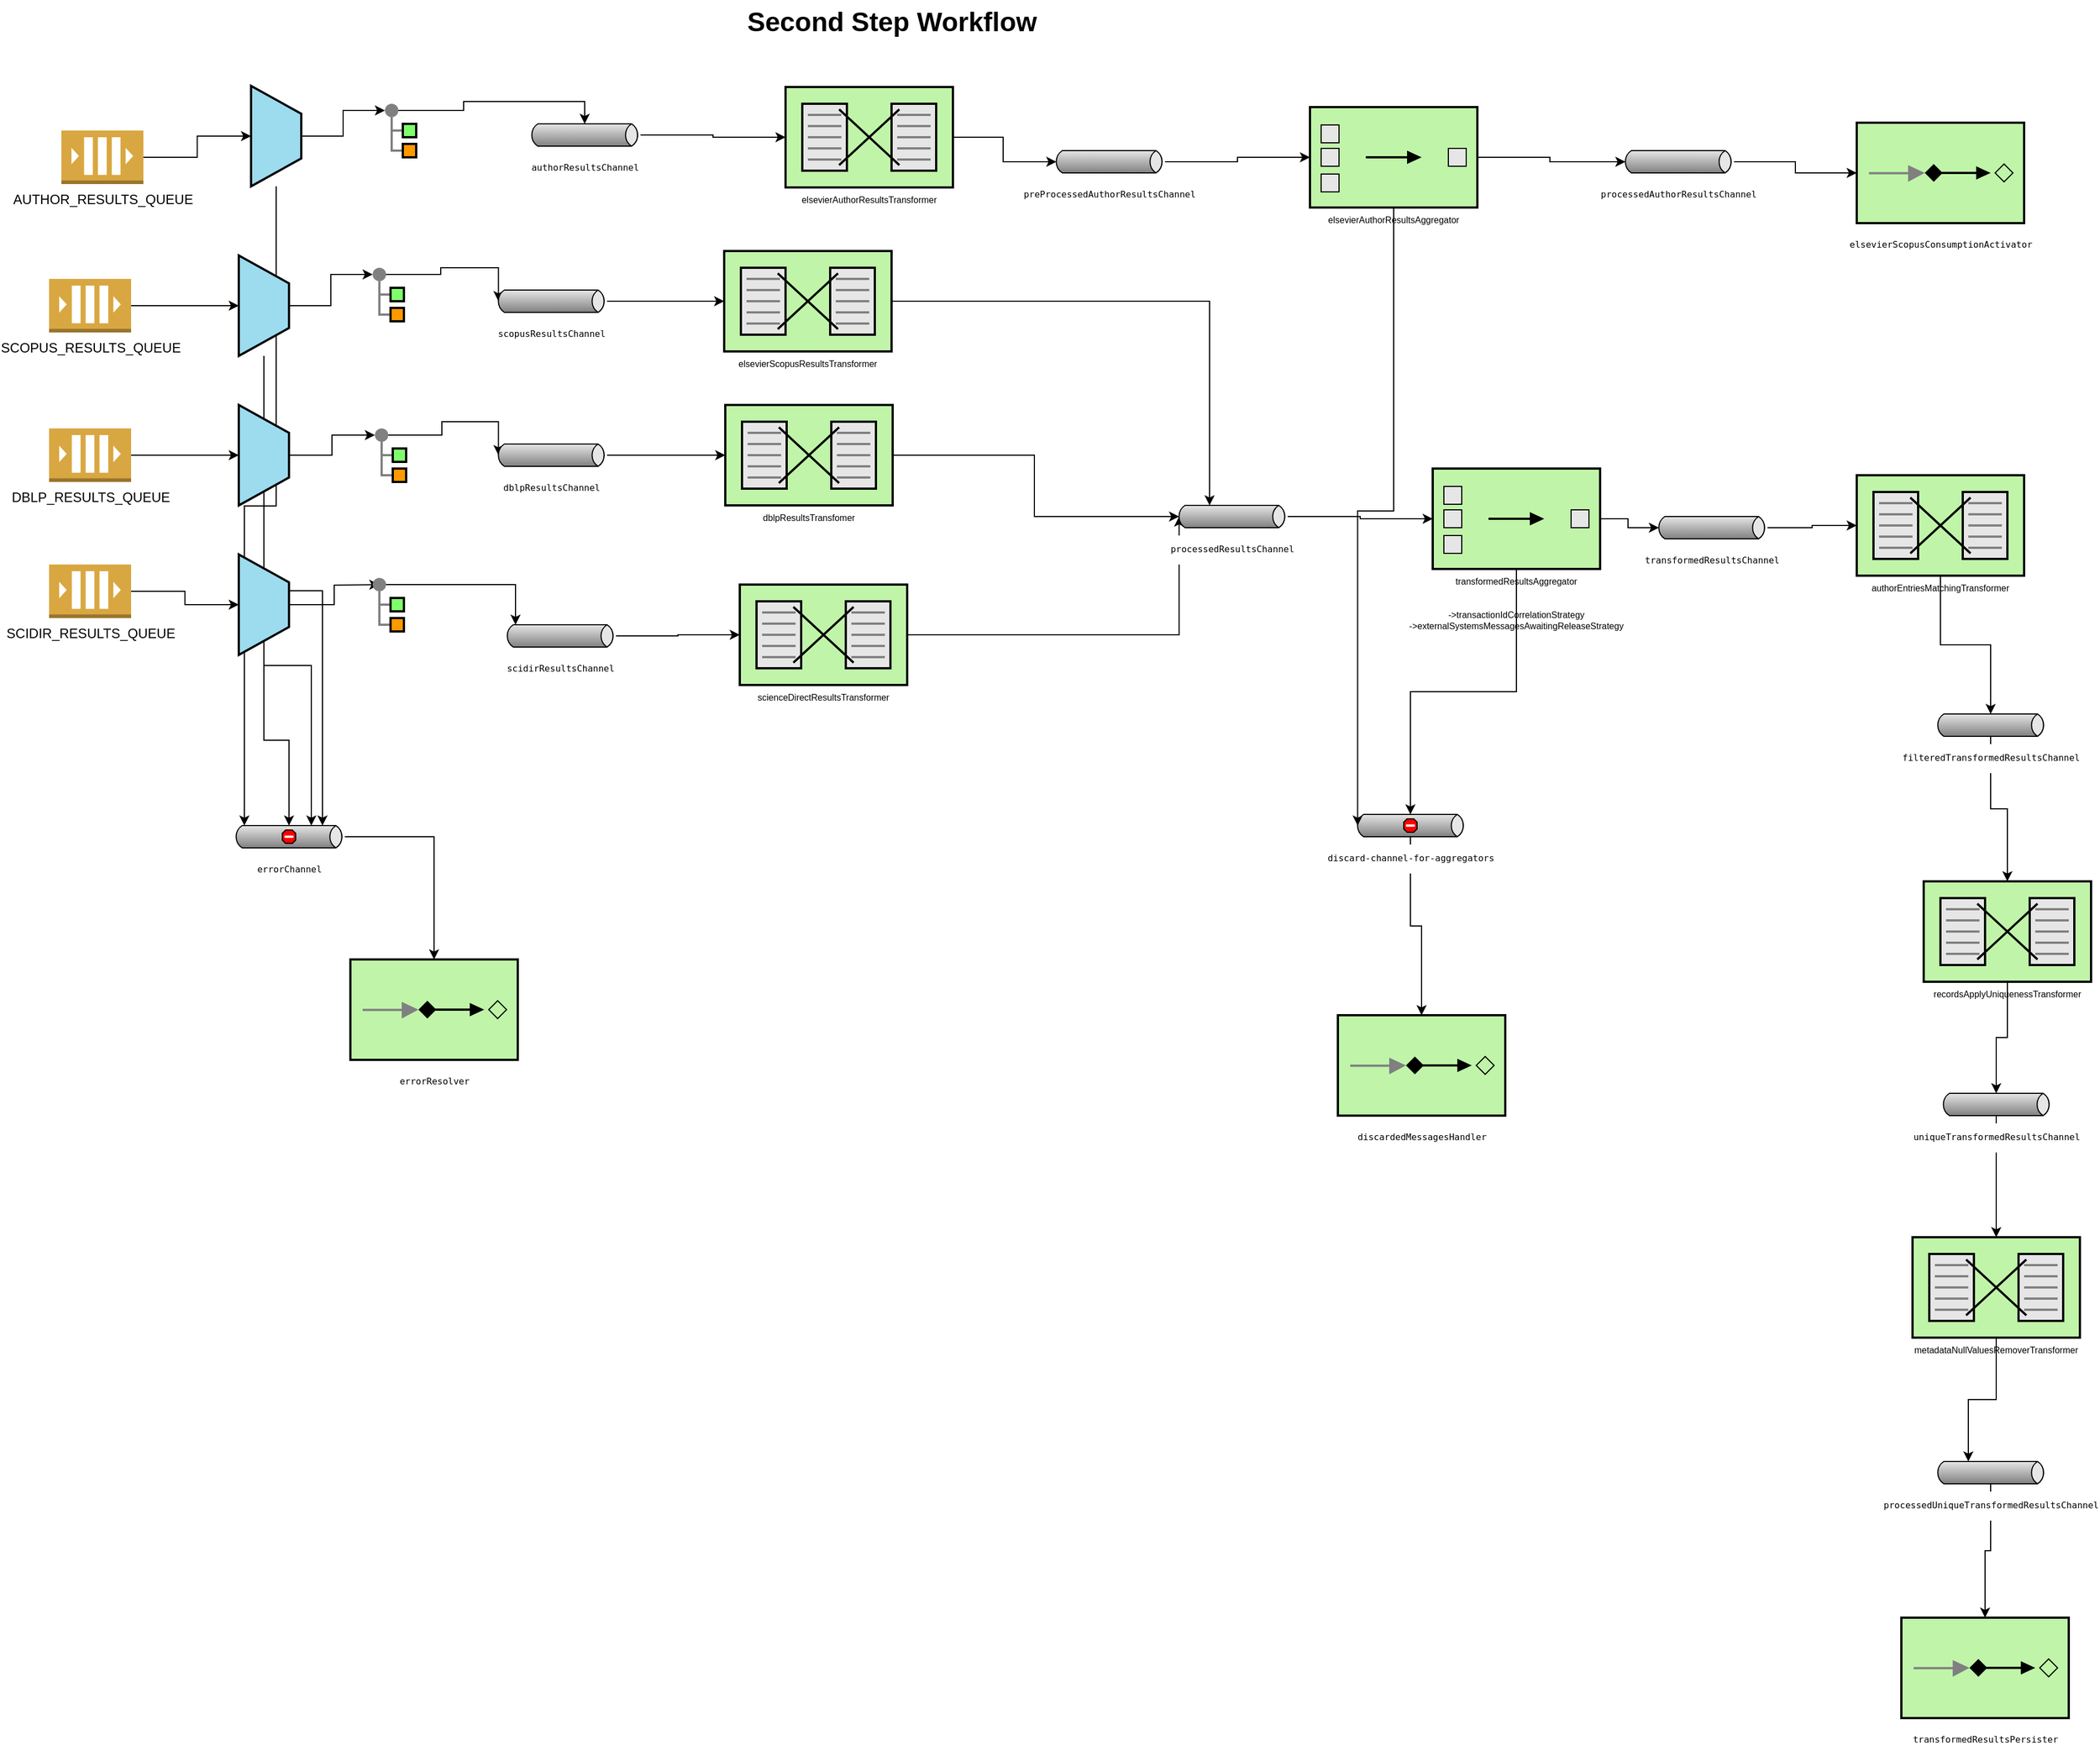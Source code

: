 <mxfile version="10.6.7" type="device"><diagram name="Page-1" id="74b105a0-9070-1c63-61bc-23e55f88626e"><mxGraphModel dx="1695" dy="874" grid="1" gridSize="10" guides="1" tooltips="1" connect="1" arrows="1" fold="1" page="1" pageScale="1.5" pageWidth="1169" pageHeight="826" background="none" math="0" shadow="0"><root><mxCell id="0" style=";html=1;"/><mxCell id="1" style=";html=1;" parent="0"/><mxCell id="10b056a9c633e61c-30" value="Second Step Workflow" style="text;strokeColor=none;fillColor=none;html=1;fontSize=24;fontStyle=1;verticalAlign=middle;align=center;" parent="1" vertex="1"><mxGeometry x="80" y="40" width="1590" height="40" as="geometry"/></mxCell><mxCell id="qBpe3CNEXek_Y6fO5fcQ-33" style="edgeStyle=orthogonalEdgeStyle;rounded=0;orthogonalLoop=1;jettySize=auto;html=1;entryX=0;entryY=0.5;entryDx=0;entryDy=0;entryPerimeter=0;" parent="1" source="qBpe3CNEXek_Y6fO5fcQ-1" target="qBpe3CNEXek_Y6fO5fcQ-5" edge="1"><mxGeometry relative="1" as="geometry"/></mxCell><mxCell id="qBpe3CNEXek_Y6fO5fcQ-1" value="AUTHOR_RESULTS_QUEUE" style="outlineConnect=0;dashed=0;verticalLabelPosition=bottom;verticalAlign=top;align=center;html=1;shape=mxgraph.aws3.queue;fillColor=#D9A741;gradientColor=none;" parent="1" vertex="1"><mxGeometry x="131" y="157" width="73.5" height="48" as="geometry"/></mxCell><mxCell id="qBpe3CNEXek_Y6fO5fcQ-36" style="edgeStyle=orthogonalEdgeStyle;rounded=0;orthogonalLoop=1;jettySize=auto;html=1;entryX=0;entryY=0.5;entryDx=0;entryDy=0;entryPerimeter=0;" parent="1" source="qBpe3CNEXek_Y6fO5fcQ-2" target="qBpe3CNEXek_Y6fO5fcQ-6" edge="1"><mxGeometry relative="1" as="geometry"/></mxCell><mxCell id="qBpe3CNEXek_Y6fO5fcQ-2" value="SCOPUS_RESULTS_QUEUE" style="outlineConnect=0;dashed=0;verticalLabelPosition=bottom;verticalAlign=top;align=center;html=1;shape=mxgraph.aws3.queue;fillColor=#D9A741;gradientColor=none;" parent="1" vertex="1"><mxGeometry x="120" y="290" width="73.5" height="48" as="geometry"/></mxCell><mxCell id="qBpe3CNEXek_Y6fO5fcQ-39" style="edgeStyle=orthogonalEdgeStyle;rounded=0;orthogonalLoop=1;jettySize=auto;html=1;" parent="1" source="qBpe3CNEXek_Y6fO5fcQ-3" target="qBpe3CNEXek_Y6fO5fcQ-7" edge="1"><mxGeometry relative="1" as="geometry"/></mxCell><mxCell id="qBpe3CNEXek_Y6fO5fcQ-3" value="DBLP_RESULTS_QUEUE" style="outlineConnect=0;dashed=0;verticalLabelPosition=bottom;verticalAlign=top;align=center;html=1;shape=mxgraph.aws3.queue;fillColor=#D9A741;gradientColor=none;" parent="1" vertex="1"><mxGeometry x="120" y="424" width="73.5" height="48" as="geometry"/></mxCell><mxCell id="qBpe3CNEXek_Y6fO5fcQ-42" style="edgeStyle=orthogonalEdgeStyle;rounded=0;orthogonalLoop=1;jettySize=auto;html=1;entryX=0;entryY=0.5;entryDx=0;entryDy=0;entryPerimeter=0;" parent="1" source="qBpe3CNEXek_Y6fO5fcQ-4" target="qBpe3CNEXek_Y6fO5fcQ-8" edge="1"><mxGeometry relative="1" as="geometry"/></mxCell><mxCell id="qBpe3CNEXek_Y6fO5fcQ-4" value="SCIDIR_RESULTS_QUEUE" style="outlineConnect=0;dashed=0;verticalLabelPosition=bottom;verticalAlign=top;align=center;html=1;shape=mxgraph.aws3.queue;fillColor=#D9A741;gradientColor=none;" parent="1" vertex="1"><mxGeometry x="120" y="546" width="73.5" height="48" as="geometry"/></mxCell><mxCell id="qBpe3CNEXek_Y6fO5fcQ-34" style="edgeStyle=orthogonalEdgeStyle;rounded=0;orthogonalLoop=1;jettySize=auto;html=1;entryX=0;entryY=0.5;entryDx=0;entryDy=0;" parent="1" source="qBpe3CNEXek_Y6fO5fcQ-5" target="qBpe3CNEXek_Y6fO5fcQ-11" edge="1"><mxGeometry relative="1" as="geometry"/></mxCell><mxCell id="qBpe3CNEXek_Y6fO5fcQ-97" style="edgeStyle=orthogonalEdgeStyle;rounded=0;orthogonalLoop=1;jettySize=auto;html=1;entryX=0;entryY=0;entryDx=10;entryDy=0;entryPerimeter=0;" parent="1" source="qBpe3CNEXek_Y6fO5fcQ-5" target="qBpe3CNEXek_Y6fO5fcQ-92" edge="1"><mxGeometry relative="1" as="geometry"/></mxCell><mxCell id="qBpe3CNEXek_Y6fO5fcQ-5" value="" style="strokeWidth=2;outlineConnect=0;strokeColor=#000000;dashed=0;align=center;html=1;fontSize=8;shape=mxgraph.eip.channel_adapter;fillColor=#9ddbef;" parent="1" vertex="1"><mxGeometry x="301" y="117" width="45" height="90" as="geometry"/></mxCell><mxCell id="qBpe3CNEXek_Y6fO5fcQ-37" style="edgeStyle=orthogonalEdgeStyle;rounded=0;orthogonalLoop=1;jettySize=auto;html=1;entryX=0;entryY=0.5;entryDx=0;entryDy=0;" parent="1" source="qBpe3CNEXek_Y6fO5fcQ-6" target="qBpe3CNEXek_Y6fO5fcQ-16" edge="1"><mxGeometry relative="1" as="geometry"/></mxCell><mxCell id="qBpe3CNEXek_Y6fO5fcQ-96" style="edgeStyle=orthogonalEdgeStyle;rounded=0;orthogonalLoop=1;jettySize=auto;html=1;entryX=0;entryY=0;entryDx=80;entryDy=0;entryPerimeter=0;" parent="1" source="qBpe3CNEXek_Y6fO5fcQ-6" target="qBpe3CNEXek_Y6fO5fcQ-92" edge="1"><mxGeometry relative="1" as="geometry"/></mxCell><mxCell id="qBpe3CNEXek_Y6fO5fcQ-6" value="" style="strokeWidth=2;outlineConnect=0;strokeColor=#000000;dashed=0;align=center;html=1;fontSize=8;shape=mxgraph.eip.channel_adapter;fillColor=#9ddbef;" parent="1" vertex="1"><mxGeometry x="290" y="269" width="45" height="90" as="geometry"/></mxCell><mxCell id="qBpe3CNEXek_Y6fO5fcQ-40" style="edgeStyle=orthogonalEdgeStyle;rounded=0;orthogonalLoop=1;jettySize=auto;html=1;entryX=0;entryY=0.5;entryDx=0;entryDy=0;" parent="1" source="qBpe3CNEXek_Y6fO5fcQ-7" target="qBpe3CNEXek_Y6fO5fcQ-21" edge="1"><mxGeometry relative="1" as="geometry"/></mxCell><mxCell id="qBpe3CNEXek_Y6fO5fcQ-95" style="edgeStyle=orthogonalEdgeStyle;rounded=0;orthogonalLoop=1;jettySize=auto;html=1;entryX=0;entryY=0;entryDx=70;entryDy=0;entryPerimeter=0;" parent="1" source="qBpe3CNEXek_Y6fO5fcQ-7" target="qBpe3CNEXek_Y6fO5fcQ-92" edge="1"><mxGeometry relative="1" as="geometry"/></mxCell><mxCell id="qBpe3CNEXek_Y6fO5fcQ-7" value="" style="strokeWidth=2;outlineConnect=0;strokeColor=#000000;dashed=0;align=center;html=1;fontSize=8;shape=mxgraph.eip.channel_adapter;fillColor=#9ddbef;" parent="1" vertex="1"><mxGeometry x="290" y="403" width="45" height="90" as="geometry"/></mxCell><mxCell id="qBpe3CNEXek_Y6fO5fcQ-43" style="edgeStyle=orthogonalEdgeStyle;rounded=0;orthogonalLoop=1;jettySize=auto;html=1;" parent="1" source="qBpe3CNEXek_Y6fO5fcQ-8" edge="1"><mxGeometry relative="1" as="geometry"><mxPoint x="416" y="564" as="targetPoint"/></mxGeometry></mxCell><mxCell id="qBpe3CNEXek_Y6fO5fcQ-93" style="edgeStyle=orthogonalEdgeStyle;rounded=0;orthogonalLoop=1;jettySize=auto;html=1;entryX=0;entryY=0;entryDx=50;entryDy=0;entryPerimeter=0;" parent="1" source="qBpe3CNEXek_Y6fO5fcQ-8" target="qBpe3CNEXek_Y6fO5fcQ-92" edge="1"><mxGeometry relative="1" as="geometry"/></mxCell><mxCell id="qBpe3CNEXek_Y6fO5fcQ-8" value="" style="strokeWidth=2;outlineConnect=0;strokeColor=#000000;dashed=0;align=center;html=1;fontSize=8;shape=mxgraph.eip.channel_adapter;fillColor=#9ddbef;" parent="1" vertex="1"><mxGeometry x="290" y="537" width="45" height="90" as="geometry"/></mxCell><mxCell id="qBpe3CNEXek_Y6fO5fcQ-9" value="" style="edgeStyle=orthogonalEdgeStyle;rounded=0;exitX=0;exitY=0.5;endArrow=none;dashed=0;html=1;strokeColor=#808080;strokeWidth=2;" parent="1" source="qBpe3CNEXek_Y6fO5fcQ-12" target="qBpe3CNEXek_Y6fO5fcQ-11" edge="1"><mxGeometry relative="1" as="geometry"/></mxCell><mxCell id="qBpe3CNEXek_Y6fO5fcQ-10" value="" style="edgeStyle=orthogonalEdgeStyle;rounded=0;exitX=0;exitY=0.5;endArrow=none;dashed=0;html=1;strokeColor=#808080;strokeWidth=2;" parent="1" source="qBpe3CNEXek_Y6fO5fcQ-13" target="qBpe3CNEXek_Y6fO5fcQ-11" edge="1"><mxGeometry relative="1" as="geometry"/></mxCell><mxCell id="qBpe3CNEXek_Y6fO5fcQ-81" style="edgeStyle=orthogonalEdgeStyle;rounded=0;orthogonalLoop=1;jettySize=auto;html=1;" parent="1" source="qBpe3CNEXek_Y6fO5fcQ-11" target="qBpe3CNEXek_Y6fO5fcQ-80" edge="1"><mxGeometry relative="1" as="geometry"/></mxCell><mxCell id="qBpe3CNEXek_Y6fO5fcQ-11" value="" style="strokeWidth=2;dashed=0;align=center;fontSize=8;shape=ellipse;fillColor=#808080;strokeColor=none;" parent="1" vertex="1"><mxGeometry x="421" y="133" width="12" height="12" as="geometry"/></mxCell><mxCell id="qBpe3CNEXek_Y6fO5fcQ-12" value="" style="strokeWidth=2;dashed=0;align=center;fontSize=8;shape=rect;fillColor=#80FF6C;strokeColor=#000000;fontStyle=1;" parent="1" vertex="1"><mxGeometry x="437" y="151" width="12" height="12" as="geometry"/></mxCell><mxCell id="qBpe3CNEXek_Y6fO5fcQ-13" value="" style="strokeWidth=2;dashed=0;align=center;fontSize=8;shape=rect;fillColor=#ff9900;strokeColor=#000000;fontStyle=1;" parent="1" vertex="1"><mxGeometry x="437" y="169" width="12" height="12" as="geometry"/></mxCell><mxCell id="qBpe3CNEXek_Y6fO5fcQ-14" value="" style="edgeStyle=orthogonalEdgeStyle;rounded=0;exitX=0;exitY=0.5;endArrow=none;dashed=0;html=1;strokeColor=#808080;strokeWidth=2;" parent="1" source="qBpe3CNEXek_Y6fO5fcQ-17" target="qBpe3CNEXek_Y6fO5fcQ-16" edge="1"><mxGeometry relative="1" as="geometry"/></mxCell><mxCell id="qBpe3CNEXek_Y6fO5fcQ-15" value="" style="edgeStyle=orthogonalEdgeStyle;rounded=0;exitX=0;exitY=0.5;endArrow=none;dashed=0;html=1;strokeColor=#808080;strokeWidth=2;" parent="1" source="qBpe3CNEXek_Y6fO5fcQ-18" target="qBpe3CNEXek_Y6fO5fcQ-16" edge="1"><mxGeometry relative="1" as="geometry"/></mxCell><mxCell id="qBpe3CNEXek_Y6fO5fcQ-38" style="edgeStyle=orthogonalEdgeStyle;rounded=0;orthogonalLoop=1;jettySize=auto;html=1;entryX=0;entryY=0.5;entryDx=2.7;entryDy=0;entryPerimeter=0;" parent="1" source="qBpe3CNEXek_Y6fO5fcQ-16" target="qBpe3CNEXek_Y6fO5fcQ-30" edge="1"><mxGeometry relative="1" as="geometry"/></mxCell><mxCell id="qBpe3CNEXek_Y6fO5fcQ-16" value="" style="strokeWidth=2;dashed=0;align=center;fontSize=8;shape=ellipse;fillColor=#808080;strokeColor=none;" parent="1" vertex="1"><mxGeometry x="410" y="280" width="12" height="12" as="geometry"/></mxCell><mxCell id="qBpe3CNEXek_Y6fO5fcQ-17" value="" style="strokeWidth=2;dashed=0;align=center;fontSize=8;shape=rect;fillColor=#80FF6C;strokeColor=#000000;fontStyle=1;" parent="1" vertex="1"><mxGeometry x="426" y="298" width="12" height="12" as="geometry"/></mxCell><mxCell id="qBpe3CNEXek_Y6fO5fcQ-18" value="" style="strokeWidth=2;dashed=0;align=center;fontSize=8;shape=rect;fillColor=#ff9900;strokeColor=#000000;fontStyle=1;" parent="1" vertex="1"><mxGeometry x="426" y="316" width="12" height="12" as="geometry"/></mxCell><mxCell id="qBpe3CNEXek_Y6fO5fcQ-19" value="" style="edgeStyle=orthogonalEdgeStyle;rounded=0;exitX=0;exitY=0.5;endArrow=none;dashed=0;html=1;strokeColor=#808080;strokeWidth=2;" parent="1" source="qBpe3CNEXek_Y6fO5fcQ-22" target="qBpe3CNEXek_Y6fO5fcQ-21" edge="1"><mxGeometry relative="1" as="geometry"/></mxCell><mxCell id="qBpe3CNEXek_Y6fO5fcQ-20" value="" style="edgeStyle=orthogonalEdgeStyle;rounded=0;exitX=0;exitY=0.5;endArrow=none;dashed=0;html=1;strokeColor=#808080;strokeWidth=2;" parent="1" source="qBpe3CNEXek_Y6fO5fcQ-23" target="qBpe3CNEXek_Y6fO5fcQ-21" edge="1"><mxGeometry relative="1" as="geometry"/></mxCell><mxCell id="qBpe3CNEXek_Y6fO5fcQ-41" style="edgeStyle=orthogonalEdgeStyle;rounded=0;orthogonalLoop=1;jettySize=auto;html=1;entryX=0;entryY=0.5;entryDx=2.7;entryDy=0;entryPerimeter=0;" parent="1" source="qBpe3CNEXek_Y6fO5fcQ-21" target="qBpe3CNEXek_Y6fO5fcQ-31" edge="1"><mxGeometry relative="1" as="geometry"/></mxCell><mxCell id="qBpe3CNEXek_Y6fO5fcQ-21" value="" style="strokeWidth=2;dashed=0;align=center;fontSize=8;shape=ellipse;fillColor=#808080;strokeColor=none;" parent="1" vertex="1"><mxGeometry x="412" y="424" width="12" height="12" as="geometry"/></mxCell><mxCell id="qBpe3CNEXek_Y6fO5fcQ-22" value="" style="strokeWidth=2;dashed=0;align=center;fontSize=8;shape=rect;fillColor=#80FF6C;strokeColor=#000000;fontStyle=1;" parent="1" vertex="1"><mxGeometry x="428" y="442" width="12" height="12" as="geometry"/></mxCell><mxCell id="qBpe3CNEXek_Y6fO5fcQ-23" value="" style="strokeWidth=2;dashed=0;align=center;fontSize=8;shape=rect;fillColor=#ff9900;strokeColor=#000000;fontStyle=1;" parent="1" vertex="1"><mxGeometry x="428" y="460" width="12" height="12" as="geometry"/></mxCell><mxCell id="qBpe3CNEXek_Y6fO5fcQ-24" value="" style="edgeStyle=orthogonalEdgeStyle;rounded=0;exitX=0;exitY=0.5;endArrow=none;dashed=0;html=1;strokeColor=#808080;strokeWidth=2;" parent="1" source="qBpe3CNEXek_Y6fO5fcQ-27" target="qBpe3CNEXek_Y6fO5fcQ-26" edge="1"><mxGeometry relative="1" as="geometry"/></mxCell><mxCell id="qBpe3CNEXek_Y6fO5fcQ-25" value="" style="edgeStyle=orthogonalEdgeStyle;rounded=0;exitX=0;exitY=0.5;endArrow=none;dashed=0;html=1;strokeColor=#808080;strokeWidth=2;" parent="1" source="qBpe3CNEXek_Y6fO5fcQ-28" target="qBpe3CNEXek_Y6fO5fcQ-26" edge="1"><mxGeometry relative="1" as="geometry"/></mxCell><mxCell id="qBpe3CNEXek_Y6fO5fcQ-44" style="edgeStyle=orthogonalEdgeStyle;rounded=0;orthogonalLoop=1;jettySize=auto;html=1;entryX=0;entryY=0;entryDx=10;entryDy=0;entryPerimeter=0;" parent="1" source="qBpe3CNEXek_Y6fO5fcQ-26" target="qBpe3CNEXek_Y6fO5fcQ-29" edge="1"><mxGeometry relative="1" as="geometry"><mxPoint x="520" y="620" as="targetPoint"/></mxGeometry></mxCell><mxCell id="qBpe3CNEXek_Y6fO5fcQ-26" value="" style="strokeWidth=2;dashed=0;align=center;fontSize=8;shape=ellipse;fillColor=#808080;strokeColor=none;" parent="1" vertex="1"><mxGeometry x="410" y="558" width="12" height="12" as="geometry"/></mxCell><mxCell id="qBpe3CNEXek_Y6fO5fcQ-27" value="" style="strokeWidth=2;dashed=0;align=center;fontSize=8;shape=rect;fillColor=#80FF6C;strokeColor=#000000;fontStyle=1;" parent="1" vertex="1"><mxGeometry x="426" y="576" width="12" height="12" as="geometry"/></mxCell><mxCell id="qBpe3CNEXek_Y6fO5fcQ-28" value="" style="strokeWidth=2;dashed=0;align=center;fontSize=8;shape=rect;fillColor=#ff9900;strokeColor=#000000;fontStyle=1;" parent="1" vertex="1"><mxGeometry x="426" y="594" width="12" height="12" as="geometry"/></mxCell><mxCell id="qBpe3CNEXek_Y6fO5fcQ-47" style="edgeStyle=orthogonalEdgeStyle;rounded=0;orthogonalLoop=1;jettySize=auto;html=1;entryX=0;entryY=0.5;entryDx=0;entryDy=0;entryPerimeter=0;" parent="1" source="qBpe3CNEXek_Y6fO5fcQ-29" target="qBpe3CNEXek_Y6fO5fcQ-45" edge="1"><mxGeometry relative="1" as="geometry"/></mxCell><mxCell id="qBpe3CNEXek_Y6fO5fcQ-29" value="&lt;pre&gt;&lt;span&gt;scidirResultsChannel&lt;/span&gt;&lt;/pre&gt;" style="strokeWidth=1;outlineConnect=0;strokeColor=#000000;dashed=0;align=center;html=1;fontSize=8;shape=mxgraph.eip.messageChannel;verticalLabelPosition=bottom;labelBackgroundColor=#ffffff;verticalAlign=top;" parent="1" vertex="1"><mxGeometry x="528" y="600" width="100" height="20" as="geometry"/></mxCell><mxCell id="qBpe3CNEXek_Y6fO5fcQ-55" style="edgeStyle=orthogonalEdgeStyle;rounded=0;orthogonalLoop=1;jettySize=auto;html=1;entryX=0;entryY=0.5;entryDx=0;entryDy=0;entryPerimeter=0;" parent="1" source="qBpe3CNEXek_Y6fO5fcQ-30" target="qBpe3CNEXek_Y6fO5fcQ-54" edge="1"><mxGeometry relative="1" as="geometry"/></mxCell><mxCell id="qBpe3CNEXek_Y6fO5fcQ-30" value="&lt;pre&gt;&lt;span&gt;scopusResultsChannel&lt;/span&gt;&lt;/pre&gt;" style="strokeWidth=1;outlineConnect=0;strokeColor=#000000;dashed=0;align=center;html=1;fontSize=8;shape=mxgraph.eip.messageChannel;verticalLabelPosition=bottom;labelBackgroundColor=#ffffff;verticalAlign=top;" parent="1" vertex="1"><mxGeometry x="520" y="300" width="100" height="20" as="geometry"/></mxCell><mxCell id="qBpe3CNEXek_Y6fO5fcQ-52" style="edgeStyle=orthogonalEdgeStyle;rounded=0;orthogonalLoop=1;jettySize=auto;html=1;entryX=0;entryY=0.5;entryDx=0;entryDy=0;entryPerimeter=0;" parent="1" source="qBpe3CNEXek_Y6fO5fcQ-31" target="qBpe3CNEXek_Y6fO5fcQ-51" edge="1"><mxGeometry relative="1" as="geometry"/></mxCell><mxCell id="qBpe3CNEXek_Y6fO5fcQ-31" value="&lt;pre&gt;&lt;span&gt;dblpResultsChannel&lt;/span&gt;&lt;/pre&gt;" style="strokeWidth=1;outlineConnect=0;strokeColor=#000000;dashed=0;align=center;html=1;fontSize=8;shape=mxgraph.eip.messageChannel;verticalLabelPosition=bottom;labelBackgroundColor=#ffffff;verticalAlign=top;" parent="1" vertex="1"><mxGeometry x="520" y="438" width="100" height="20" as="geometry"/></mxCell><mxCell id="qBpe3CNEXek_Y6fO5fcQ-48" style="edgeStyle=orthogonalEdgeStyle;rounded=0;orthogonalLoop=1;jettySize=auto;html=1;entryX=0;entryY=0.5;entryDx=2.7;entryDy=0;entryPerimeter=0;" parent="1" source="qBpe3CNEXek_Y6fO5fcQ-45" target="qBpe3CNEXek_Y6fO5fcQ-46" edge="1"><mxGeometry relative="1" as="geometry"/></mxCell><mxCell id="qBpe3CNEXek_Y6fO5fcQ-45" value="scienceDirectResultsTransformer&#10;" style="strokeWidth=2;outlineConnect=0;dashed=0;align=center;fontSize=8;shape=mxgraph.eip.message_translator;fillColor=#c0f5a9;strokeColor=#000000;verticalLabelPosition=bottom;verticalAlign=top;" parent="1" vertex="1"><mxGeometry x="739" y="564" width="150" height="90" as="geometry"/></mxCell><mxCell id="qBpe3CNEXek_Y6fO5fcQ-58" style="edgeStyle=orthogonalEdgeStyle;rounded=0;orthogonalLoop=1;jettySize=auto;html=1;entryX=0;entryY=0.5;entryDx=0;entryDy=0;entryPerimeter=0;" parent="1" source="qBpe3CNEXek_Y6fO5fcQ-46" target="qBpe3CNEXek_Y6fO5fcQ-57" edge="1"><mxGeometry relative="1" as="geometry"/></mxCell><mxCell id="qBpe3CNEXek_Y6fO5fcQ-46" value="&lt;pre&gt;&lt;span&gt;processedResultsChannel&lt;/span&gt;&lt;/pre&gt;" style="strokeWidth=1;outlineConnect=0;strokeColor=#000000;dashed=0;align=center;html=1;fontSize=8;shape=mxgraph.eip.messageChannel;verticalLabelPosition=bottom;labelBackgroundColor=#ffffff;verticalAlign=top;" parent="1" vertex="1"><mxGeometry x="1130" y="493" width="100" height="20" as="geometry"/></mxCell><mxCell id="qBpe3CNEXek_Y6fO5fcQ-53" style="edgeStyle=orthogonalEdgeStyle;rounded=0;orthogonalLoop=1;jettySize=auto;html=1;entryX=0;entryY=0.5;entryDx=2.7;entryDy=0;entryPerimeter=0;" parent="1" source="qBpe3CNEXek_Y6fO5fcQ-51" target="qBpe3CNEXek_Y6fO5fcQ-46" edge="1"><mxGeometry relative="1" as="geometry"/></mxCell><mxCell id="qBpe3CNEXek_Y6fO5fcQ-51" value="dblpResultsTransfomer" style="strokeWidth=2;outlineConnect=0;dashed=0;align=center;fontSize=8;shape=mxgraph.eip.message_translator;fillColor=#c0f5a9;strokeColor=#000000;verticalLabelPosition=bottom;verticalAlign=top;" parent="1" vertex="1"><mxGeometry x="726" y="403" width="150" height="90" as="geometry"/></mxCell><mxCell id="qBpe3CNEXek_Y6fO5fcQ-56" style="edgeStyle=orthogonalEdgeStyle;rounded=0;orthogonalLoop=1;jettySize=auto;html=1;entryX=0;entryY=0;entryDx=30;entryDy=0;entryPerimeter=0;" parent="1" source="qBpe3CNEXek_Y6fO5fcQ-54" target="qBpe3CNEXek_Y6fO5fcQ-46" edge="1"><mxGeometry relative="1" as="geometry"/></mxCell><mxCell id="qBpe3CNEXek_Y6fO5fcQ-54" value="elsevierScopusResultsTransformer" style="strokeWidth=2;outlineConnect=0;dashed=0;align=center;fontSize=8;shape=mxgraph.eip.message_translator;fillColor=#c0f5a9;strokeColor=#000000;verticalLabelPosition=bottom;verticalAlign=top;" parent="1" vertex="1"><mxGeometry x="725" y="265" width="150" height="90" as="geometry"/></mxCell><mxCell id="qBpe3CNEXek_Y6fO5fcQ-60" style="edgeStyle=orthogonalEdgeStyle;rounded=0;orthogonalLoop=1;jettySize=auto;html=1;entryX=0;entryY=0.5;entryDx=2.7;entryDy=0;entryPerimeter=0;" parent="1" source="qBpe3CNEXek_Y6fO5fcQ-57" target="qBpe3CNEXek_Y6fO5fcQ-59" edge="1"><mxGeometry relative="1" as="geometry"/></mxCell><mxCell id="qBpe3CNEXek_Y6fO5fcQ-63" style="edgeStyle=orthogonalEdgeStyle;rounded=0;orthogonalLoop=1;jettySize=auto;html=1;entryX=0;entryY=0;entryDx=50;entryDy=0;entryPerimeter=0;" parent="1" source="qBpe3CNEXek_Y6fO5fcQ-57" target="qBpe3CNEXek_Y6fO5fcQ-62" edge="1"><mxGeometry relative="1" as="geometry"/></mxCell><mxCell id="qBpe3CNEXek_Y6fO5fcQ-57" value="transformedResultsAggregator&#10;&#10;&#10;-&gt;transactionIdCorrelationStrategy&#10;-&gt;externalSystemsMessagesAwaitingReleaseStrategy&#10;" style="strokeWidth=2;outlineConnect=0;dashed=0;align=center;fontSize=8;fillColor=#c0f5a9;verticalLabelPosition=bottom;verticalAlign=top;strokeColor=#000000;shape=mxgraph.eip.aggregator;" parent="1" vertex="1"><mxGeometry x="1360" y="460" width="150" height="90" as="geometry"/></mxCell><mxCell id="qBpe3CNEXek_Y6fO5fcQ-65" style="edgeStyle=orthogonalEdgeStyle;rounded=0;orthogonalLoop=1;jettySize=auto;html=1;entryX=0;entryY=0.5;entryDx=0;entryDy=0;entryPerimeter=0;" parent="1" source="qBpe3CNEXek_Y6fO5fcQ-59" target="qBpe3CNEXek_Y6fO5fcQ-64" edge="1"><mxGeometry relative="1" as="geometry"/></mxCell><mxCell id="qBpe3CNEXek_Y6fO5fcQ-59" value="&lt;pre&gt;&lt;span&gt;transformedResultsChannel&lt;/span&gt;&lt;/pre&gt;" style="strokeWidth=1;outlineConnect=0;strokeColor=#000000;dashed=0;align=center;html=1;fontSize=8;shape=mxgraph.eip.messageChannel;verticalLabelPosition=bottom;labelBackgroundColor=#ffffff;verticalAlign=top;" parent="1" vertex="1"><mxGeometry x="1560" y="503" width="100" height="20" as="geometry"/></mxCell><mxCell id="qBpe3CNEXek_Y6fO5fcQ-79" style="edgeStyle=orthogonalEdgeStyle;rounded=0;orthogonalLoop=1;jettySize=auto;html=1;" parent="1" source="qBpe3CNEXek_Y6fO5fcQ-62" target="qBpe3CNEXek_Y6fO5fcQ-78" edge="1"><mxGeometry relative="1" as="geometry"/></mxCell><mxCell id="qBpe3CNEXek_Y6fO5fcQ-62" value="&lt;pre&gt;&lt;span&gt;discard-channel-for-aggregators&lt;/span&gt;&lt;/pre&gt;" style="strokeWidth=1;outlineConnect=0;strokeColor=#000000;dashed=0;align=center;html=1;fontSize=8;shape=mxgraph.eip.deadLetterChannel;verticalLabelPosition=bottom;labelBackgroundColor=#ffffff;verticalAlign=top;" parent="1" vertex="1"><mxGeometry x="1290" y="770" width="100" height="20" as="geometry"/></mxCell><mxCell id="qBpe3CNEXek_Y6fO5fcQ-67" style="edgeStyle=orthogonalEdgeStyle;rounded=0;orthogonalLoop=1;jettySize=auto;html=1;" parent="1" source="qBpe3CNEXek_Y6fO5fcQ-64" target="qBpe3CNEXek_Y6fO5fcQ-66" edge="1"><mxGeometry relative="1" as="geometry"/></mxCell><mxCell id="qBpe3CNEXek_Y6fO5fcQ-64" value="authorEntriesMatchingTransformer" style="strokeWidth=2;outlineConnect=0;dashed=0;align=center;fontSize=8;shape=mxgraph.eip.message_translator;fillColor=#c0f5a9;strokeColor=#000000;verticalLabelPosition=bottom;verticalAlign=top;" parent="1" vertex="1"><mxGeometry x="1740" y="466" width="150" height="90" as="geometry"/></mxCell><mxCell id="qBpe3CNEXek_Y6fO5fcQ-69" style="edgeStyle=orthogonalEdgeStyle;rounded=0;orthogonalLoop=1;jettySize=auto;html=1;entryX=0.5;entryY=0;entryDx=0;entryDy=0;entryPerimeter=0;" parent="1" source="qBpe3CNEXek_Y6fO5fcQ-66" target="qBpe3CNEXek_Y6fO5fcQ-68" edge="1"><mxGeometry relative="1" as="geometry"/></mxCell><mxCell id="qBpe3CNEXek_Y6fO5fcQ-66" value="&lt;pre&gt;&lt;span&gt;filteredTransformedResultsChannel&lt;/span&gt;&lt;/pre&gt;" style="strokeWidth=1;outlineConnect=0;strokeColor=#000000;dashed=0;align=center;html=1;fontSize=8;shape=mxgraph.eip.messageChannel;verticalLabelPosition=bottom;labelBackgroundColor=#ffffff;verticalAlign=top;" parent="1" vertex="1"><mxGeometry x="1810" y="680" width="100" height="20" as="geometry"/></mxCell><mxCell id="qBpe3CNEXek_Y6fO5fcQ-71" style="edgeStyle=orthogonalEdgeStyle;rounded=0;orthogonalLoop=1;jettySize=auto;html=1;entryX=0;entryY=0;entryDx=50;entryDy=0;entryPerimeter=0;" parent="1" source="qBpe3CNEXek_Y6fO5fcQ-68" target="qBpe3CNEXek_Y6fO5fcQ-70" edge="1"><mxGeometry relative="1" as="geometry"/></mxCell><mxCell id="qBpe3CNEXek_Y6fO5fcQ-68" value="recordsApplyUniquenessTransformer" style="strokeWidth=2;outlineConnect=0;dashed=0;align=center;fontSize=8;shape=mxgraph.eip.message_translator;fillColor=#c0f5a9;strokeColor=#000000;verticalLabelPosition=bottom;verticalAlign=top;" parent="1" vertex="1"><mxGeometry x="1800" y="830" width="150" height="90" as="geometry"/></mxCell><mxCell id="qBpe3CNEXek_Y6fO5fcQ-73" style="edgeStyle=orthogonalEdgeStyle;rounded=0;orthogonalLoop=1;jettySize=auto;html=1;" parent="1" source="qBpe3CNEXek_Y6fO5fcQ-70" target="qBpe3CNEXek_Y6fO5fcQ-72" edge="1"><mxGeometry relative="1" as="geometry"/></mxCell><mxCell id="qBpe3CNEXek_Y6fO5fcQ-70" value="&lt;pre&gt;&lt;pre&gt;&lt;span&gt;uniqueTransformedResultsChannel&lt;/span&gt;&lt;/pre&gt;&lt;/pre&gt;" style="strokeWidth=1;outlineConnect=0;strokeColor=#000000;dashed=0;align=center;html=1;fontSize=8;shape=mxgraph.eip.messageChannel;verticalLabelPosition=bottom;labelBackgroundColor=#ffffff;verticalAlign=top;" parent="1" vertex="1"><mxGeometry x="1815" y="1020" width="100" height="20" as="geometry"/></mxCell><mxCell id="qBpe3CNEXek_Y6fO5fcQ-75" style="edgeStyle=orthogonalEdgeStyle;rounded=0;orthogonalLoop=1;jettySize=auto;html=1;entryX=0;entryY=0;entryDx=30;entryDy=0;entryPerimeter=0;" parent="1" source="qBpe3CNEXek_Y6fO5fcQ-72" target="qBpe3CNEXek_Y6fO5fcQ-74" edge="1"><mxGeometry relative="1" as="geometry"/></mxCell><mxCell id="qBpe3CNEXek_Y6fO5fcQ-72" value="metadataNullValuesRemoverTransformer" style="strokeWidth=2;outlineConnect=0;dashed=0;align=center;fontSize=8;shape=mxgraph.eip.message_translator;fillColor=#c0f5a9;strokeColor=#000000;verticalLabelPosition=bottom;verticalAlign=top;" parent="1" vertex="1"><mxGeometry x="1790" y="1149" width="150" height="90" as="geometry"/></mxCell><mxCell id="qBpe3CNEXek_Y6fO5fcQ-77" style="edgeStyle=orthogonalEdgeStyle;rounded=0;orthogonalLoop=1;jettySize=auto;html=1;" parent="1" source="qBpe3CNEXek_Y6fO5fcQ-74" target="qBpe3CNEXek_Y6fO5fcQ-76" edge="1"><mxGeometry relative="1" as="geometry"/></mxCell><mxCell id="qBpe3CNEXek_Y6fO5fcQ-74" value="&lt;pre&gt;&lt;span&gt;processedUniqueTransformedResultsChannel&lt;/span&gt;&lt;/pre&gt;" style="strokeWidth=1;outlineConnect=0;strokeColor=#000000;dashed=0;align=center;html=1;fontSize=8;shape=mxgraph.eip.messageChannel;verticalLabelPosition=bottom;labelBackgroundColor=#ffffff;verticalAlign=top;" parent="1" vertex="1"><mxGeometry x="1810" y="1350" width="100" height="20" as="geometry"/></mxCell><mxCell id="qBpe3CNEXek_Y6fO5fcQ-76" value="&lt;pre&gt;&lt;span&gt;transformedResultsPersister&lt;/span&gt;&lt;/pre&gt;" style="fillColor=#c0f5a9;dashed=0;outlineConnect=0;strokeWidth=2;strokeColor=#000000;html=1;align=center;fontSize=8;verticalLabelPosition=bottom;verticalAlign=top;shape=mxgraph.eip.service_activator;" parent="1" vertex="1"><mxGeometry x="1780" y="1490" width="150" height="90" as="geometry"/></mxCell><mxCell id="qBpe3CNEXek_Y6fO5fcQ-78" value="&lt;pre&gt;&lt;span&gt;discardedMessagesHandler&lt;/span&gt;&lt;/pre&gt;" style="fillColor=#c0f5a9;dashed=0;outlineConnect=0;strokeWidth=2;strokeColor=#000000;html=1;align=center;fontSize=8;verticalLabelPosition=bottom;verticalAlign=top;shape=mxgraph.eip.service_activator;" parent="1" vertex="1"><mxGeometry x="1275" y="950" width="150" height="90" as="geometry"/></mxCell><mxCell id="qBpe3CNEXek_Y6fO5fcQ-83" style="edgeStyle=orthogonalEdgeStyle;rounded=0;orthogonalLoop=1;jettySize=auto;html=1;entryX=0;entryY=0.5;entryDx=0;entryDy=0;entryPerimeter=0;" parent="1" source="qBpe3CNEXek_Y6fO5fcQ-80" target="qBpe3CNEXek_Y6fO5fcQ-82" edge="1"><mxGeometry relative="1" as="geometry"/></mxCell><mxCell id="qBpe3CNEXek_Y6fO5fcQ-80" value="&lt;pre&gt;&lt;span&gt;authorResultsChannel&lt;/span&gt;&lt;/pre&gt;" style="strokeWidth=1;outlineConnect=0;strokeColor=#000000;dashed=0;align=center;html=1;fontSize=8;shape=mxgraph.eip.messageChannel;verticalLabelPosition=bottom;labelBackgroundColor=#ffffff;verticalAlign=top;" parent="1" vertex="1"><mxGeometry x="550" y="151" width="100" height="20" as="geometry"/></mxCell><mxCell id="qBpe3CNEXek_Y6fO5fcQ-86" style="edgeStyle=orthogonalEdgeStyle;rounded=0;orthogonalLoop=1;jettySize=auto;html=1;entryX=0;entryY=0.5;entryDx=2.7;entryDy=0;entryPerimeter=0;" parent="1" source="qBpe3CNEXek_Y6fO5fcQ-82" target="qBpe3CNEXek_Y6fO5fcQ-85" edge="1"><mxGeometry relative="1" as="geometry"/></mxCell><mxCell id="qBpe3CNEXek_Y6fO5fcQ-82" value="elsevierAuthorResultsTransformer" style="strokeWidth=2;outlineConnect=0;dashed=0;align=center;fontSize=8;shape=mxgraph.eip.message_translator;fillColor=#c0f5a9;strokeColor=#000000;verticalLabelPosition=bottom;verticalAlign=top;" parent="1" vertex="1"><mxGeometry x="780" y="118" width="150" height="90" as="geometry"/></mxCell><mxCell id="qBpe3CNEXek_Y6fO5fcQ-89" style="edgeStyle=orthogonalEdgeStyle;rounded=0;orthogonalLoop=1;jettySize=auto;html=1;entryX=0;entryY=0.5;entryDx=2.7;entryDy=0;entryPerimeter=0;" parent="1" source="qBpe3CNEXek_Y6fO5fcQ-84" target="qBpe3CNEXek_Y6fO5fcQ-88" edge="1"><mxGeometry relative="1" as="geometry"/></mxCell><mxCell id="KA9ldXpmHf9CkqKWV0c5-1" style="edgeStyle=orthogonalEdgeStyle;rounded=0;orthogonalLoop=1;jettySize=auto;html=1;entryX=0;entryY=0.5;entryDx=2.7;entryDy=0;entryPerimeter=0;" edge="1" parent="1" source="qBpe3CNEXek_Y6fO5fcQ-84" target="qBpe3CNEXek_Y6fO5fcQ-62"><mxGeometry relative="1" as="geometry"/></mxCell><mxCell id="qBpe3CNEXek_Y6fO5fcQ-84" value="elsevierAuthorResultsAggregator" style="strokeWidth=2;outlineConnect=0;dashed=0;align=center;fontSize=8;fillColor=#c0f5a9;verticalLabelPosition=bottom;verticalAlign=top;strokeColor=#000000;shape=mxgraph.eip.aggregator;" parent="1" vertex="1"><mxGeometry x="1250" y="136" width="150" height="90" as="geometry"/></mxCell><mxCell id="qBpe3CNEXek_Y6fO5fcQ-87" style="edgeStyle=orthogonalEdgeStyle;rounded=0;orthogonalLoop=1;jettySize=auto;html=1;entryX=0;entryY=0.5;entryDx=0;entryDy=0;entryPerimeter=0;" parent="1" source="qBpe3CNEXek_Y6fO5fcQ-85" target="qBpe3CNEXek_Y6fO5fcQ-84" edge="1"><mxGeometry relative="1" as="geometry"/></mxCell><mxCell id="qBpe3CNEXek_Y6fO5fcQ-85" value="&lt;pre&gt;&lt;span&gt;preProcessedAuthorResultsChannel&lt;/span&gt;&lt;/pre&gt;" style="strokeWidth=1;outlineConnect=0;strokeColor=#000000;dashed=0;align=center;html=1;fontSize=8;shape=mxgraph.eip.messageChannel;verticalLabelPosition=bottom;labelBackgroundColor=#ffffff;verticalAlign=top;" parent="1" vertex="1"><mxGeometry x="1020" y="175" width="100" height="20" as="geometry"/></mxCell><mxCell id="qBpe3CNEXek_Y6fO5fcQ-91" style="edgeStyle=orthogonalEdgeStyle;rounded=0;orthogonalLoop=1;jettySize=auto;html=1;" parent="1" source="qBpe3CNEXek_Y6fO5fcQ-88" target="qBpe3CNEXek_Y6fO5fcQ-90" edge="1"><mxGeometry relative="1" as="geometry"/></mxCell><mxCell id="qBpe3CNEXek_Y6fO5fcQ-88" value="&lt;pre&gt;&lt;span&gt;processedAuthorResultsChannel&lt;/span&gt;&lt;/pre&gt;" style="strokeWidth=1;outlineConnect=0;strokeColor=#000000;dashed=0;align=center;html=1;fontSize=8;shape=mxgraph.eip.messageChannel;verticalLabelPosition=bottom;labelBackgroundColor=#ffffff;verticalAlign=top;" parent="1" vertex="1"><mxGeometry x="1530" y="175" width="100" height="20" as="geometry"/></mxCell><mxCell id="qBpe3CNEXek_Y6fO5fcQ-90" value="&lt;pre&gt;&lt;span&gt;elsevierScopusConsumptionActivator&lt;/span&gt;&lt;/pre&gt;" style="fillColor=#c0f5a9;dashed=0;outlineConnect=0;strokeWidth=2;strokeColor=#000000;html=1;align=center;fontSize=8;verticalLabelPosition=bottom;verticalAlign=top;shape=mxgraph.eip.service_activator;" parent="1" vertex="1"><mxGeometry x="1740" y="150" width="150" height="90" as="geometry"/></mxCell><mxCell id="qBpe3CNEXek_Y6fO5fcQ-99" style="edgeStyle=orthogonalEdgeStyle;rounded=0;orthogonalLoop=1;jettySize=auto;html=1;" parent="1" source="qBpe3CNEXek_Y6fO5fcQ-92" target="qBpe3CNEXek_Y6fO5fcQ-98" edge="1"><mxGeometry relative="1" as="geometry"/></mxCell><mxCell id="qBpe3CNEXek_Y6fO5fcQ-92" value="&lt;pre&gt;&lt;span&gt;errorChannel&lt;/span&gt;&lt;/pre&gt;" style="strokeWidth=1;outlineConnect=0;strokeColor=#000000;dashed=0;align=center;html=1;fontSize=8;shape=mxgraph.eip.deadLetterChannel;verticalLabelPosition=bottom;labelBackgroundColor=#ffffff;verticalAlign=top;" parent="1" vertex="1"><mxGeometry x="285" y="780" width="100" height="20" as="geometry"/></mxCell><mxCell id="qBpe3CNEXek_Y6fO5fcQ-98" value="&lt;pre&gt;&lt;span&gt;errorResolver&lt;/span&gt;&lt;/pre&gt;" style="fillColor=#c0f5a9;dashed=0;outlineConnect=0;strokeWidth=2;strokeColor=#000000;html=1;align=center;fontSize=8;verticalLabelPosition=bottom;verticalAlign=top;shape=mxgraph.eip.service_activator;" parent="1" vertex="1"><mxGeometry x="390" y="900" width="150" height="90" as="geometry"/></mxCell></root></mxGraphModel></diagram></mxfile>